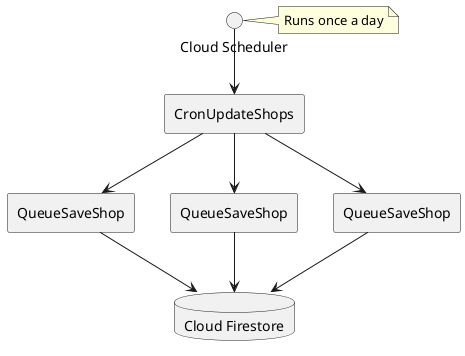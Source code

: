 @startuml
interface "Cloud Scheduler" as CloudScheduler
note right of CloudScheduler : Runs once a day

agent CronUpdateShops
agent QueueSaveShop as QueueSaveShop1
agent QueueSaveShop as QueueSaveShop2
agent QueueSaveShop as QueueSaveShop3
database "Cloud Firestore" as CloudFirestore

CloudScheduler -down-> CronUpdateShops
CronUpdateShops -down-> QueueSaveShop1
CronUpdateShops -down-> QueueSaveShop2
CronUpdateShops -down-> QueueSaveShop3
QueueSaveShop1 -down-> CloudFirestore
QueueSaveShop2 -down-> CloudFirestore
QueueSaveShop3 -down-> CloudFirestore
@enduml

